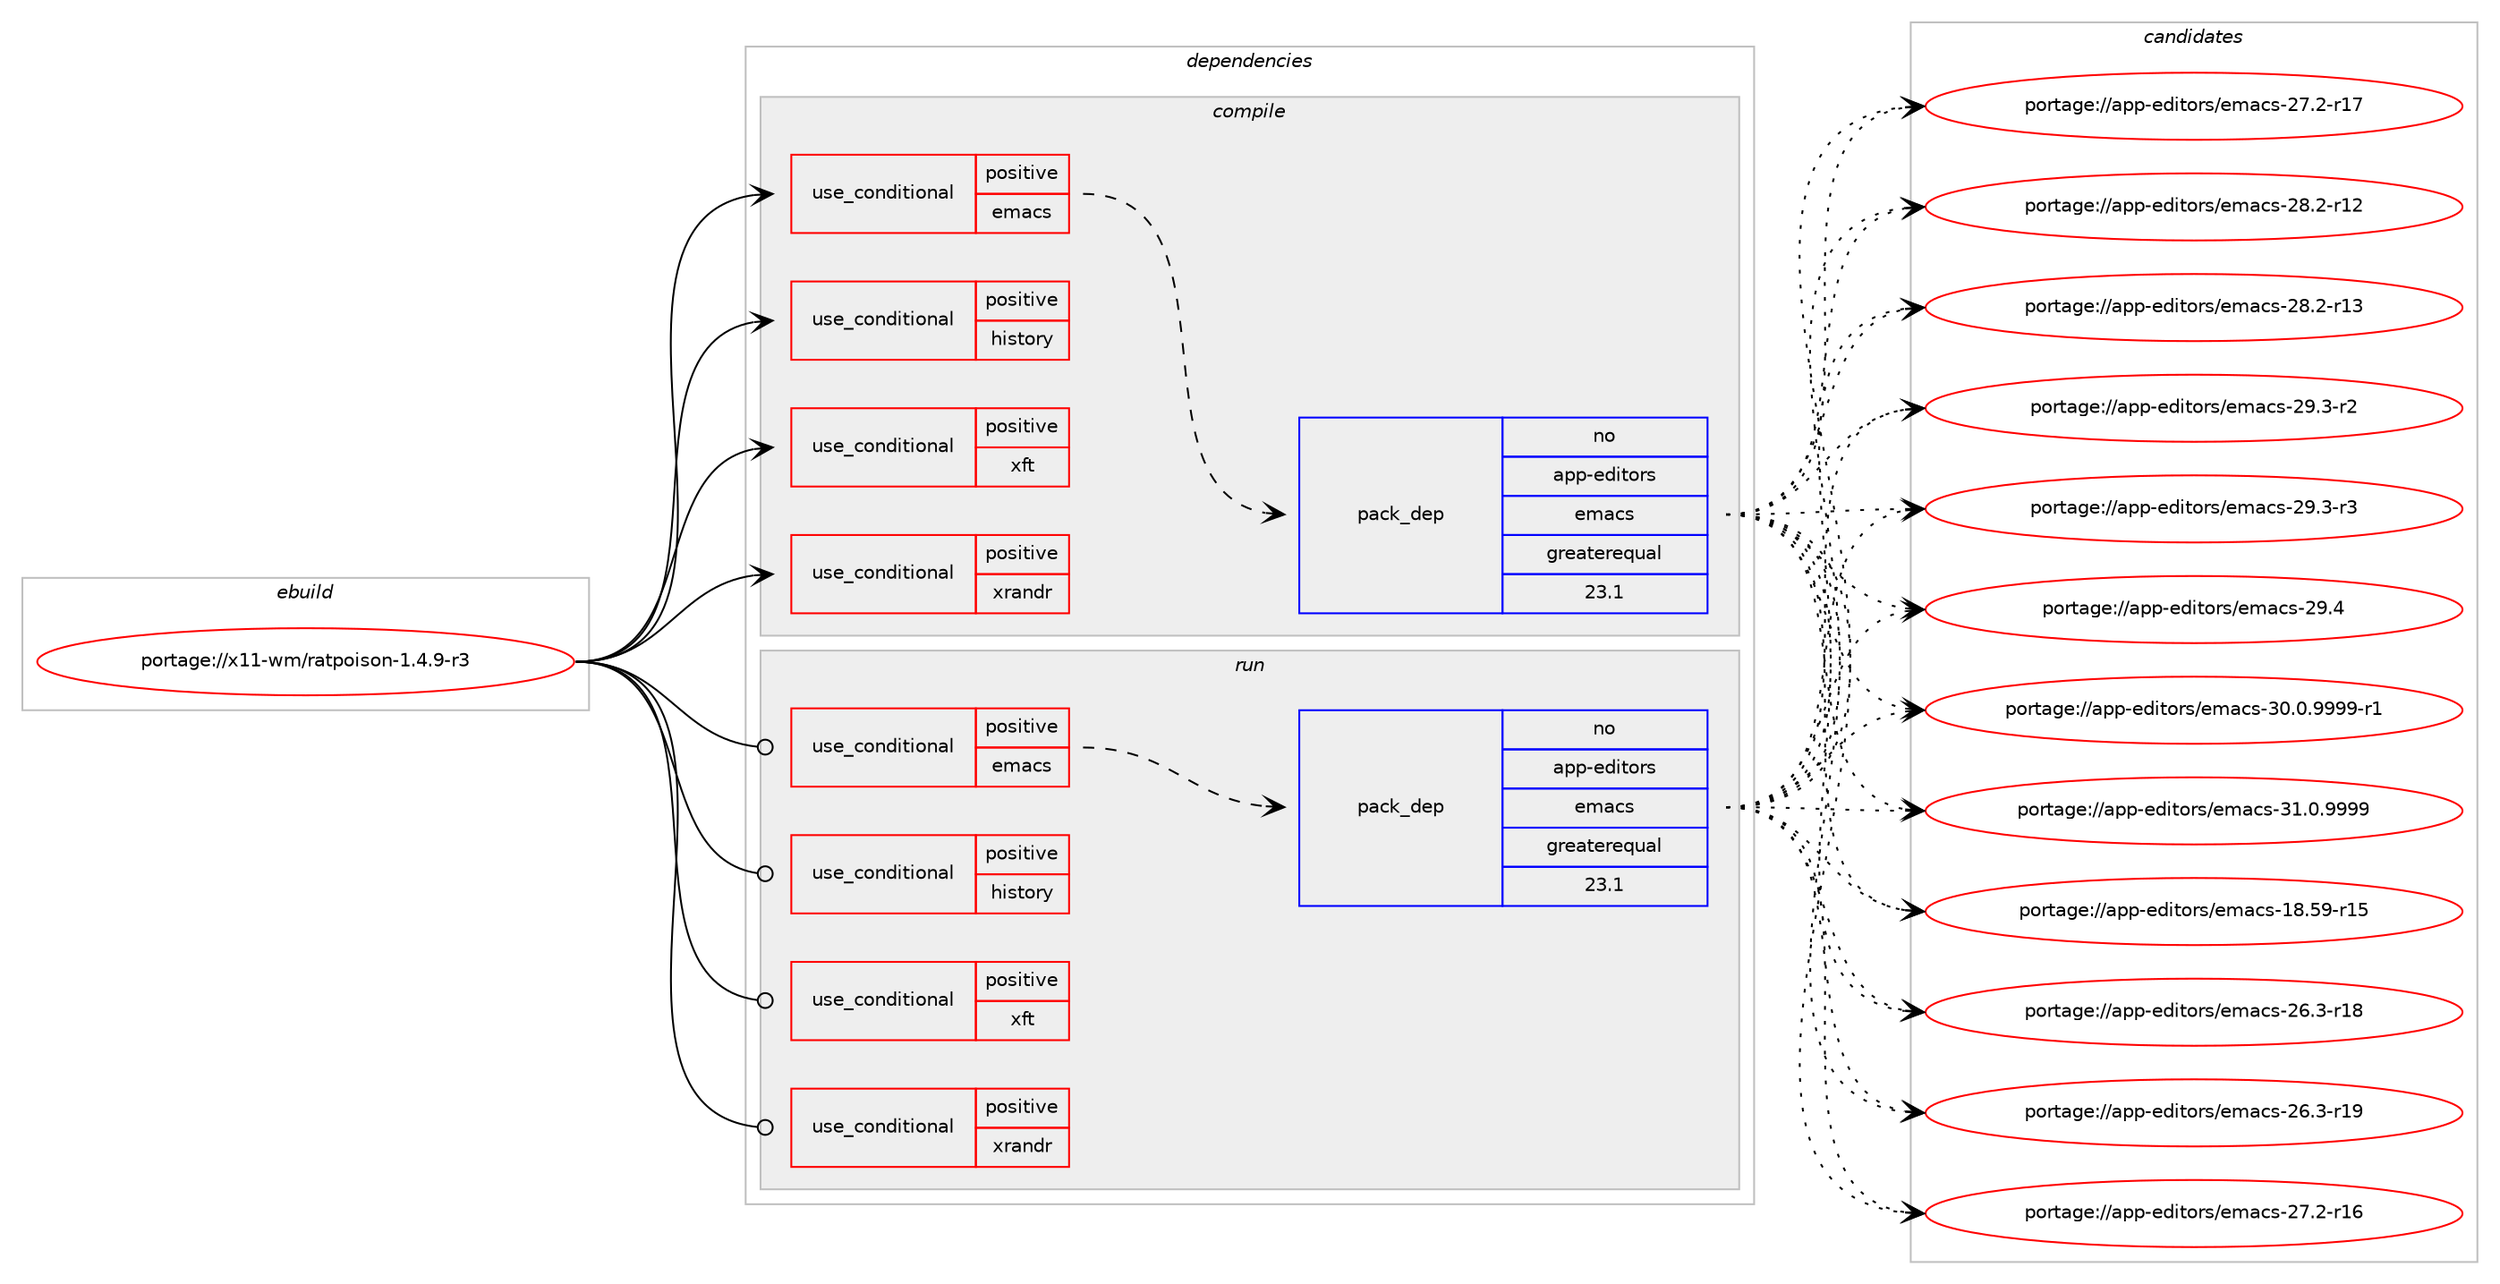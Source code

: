 digraph prolog {

# *************
# Graph options
# *************

newrank=true;
concentrate=true;
compound=true;
graph [rankdir=LR,fontname=Helvetica,fontsize=10,ranksep=1.5];#, ranksep=2.5, nodesep=0.2];
edge  [arrowhead=vee];
node  [fontname=Helvetica,fontsize=10];

# **********
# The ebuild
# **********

subgraph cluster_leftcol {
color=gray;
rank=same;
label=<<i>ebuild</i>>;
id [label="portage://x11-wm/ratpoison-1.4.9-r3", color=red, width=4, href="../x11-wm/ratpoison-1.4.9-r3.svg"];
}

# ****************
# The dependencies
# ****************

subgraph cluster_midcol {
color=gray;
label=<<i>dependencies</i>>;
subgraph cluster_compile {
fillcolor="#eeeeee";
style=filled;
label=<<i>compile</i>>;
subgraph cond120971 {
dependency232868 [label=<<TABLE BORDER="0" CELLBORDER="1" CELLSPACING="0" CELLPADDING="4"><TR><TD ROWSPAN="3" CELLPADDING="10">use_conditional</TD></TR><TR><TD>positive</TD></TR><TR><TD>emacs</TD></TR></TABLE>>, shape=none, color=red];
subgraph pack108531 {
dependency232869 [label=<<TABLE BORDER="0" CELLBORDER="1" CELLSPACING="0" CELLPADDING="4" WIDTH="220"><TR><TD ROWSPAN="6" CELLPADDING="30">pack_dep</TD></TR><TR><TD WIDTH="110">no</TD></TR><TR><TD>app-editors</TD></TR><TR><TD>emacs</TD></TR><TR><TD>greaterequal</TD></TR><TR><TD>23.1</TD></TR></TABLE>>, shape=none, color=blue];
}
dependency232868:e -> dependency232869:w [weight=20,style="dashed",arrowhead="vee"];
}
id:e -> dependency232868:w [weight=20,style="solid",arrowhead="vee"];
subgraph cond120972 {
dependency232870 [label=<<TABLE BORDER="0" CELLBORDER="1" CELLSPACING="0" CELLPADDING="4"><TR><TD ROWSPAN="3" CELLPADDING="10">use_conditional</TD></TR><TR><TD>positive</TD></TR><TR><TD>history</TD></TR></TABLE>>, shape=none, color=red];
# *** BEGIN UNKNOWN DEPENDENCY TYPE (TODO) ***
# dependency232870 -> package_dependency(portage://x11-wm/ratpoison-1.4.9-r3,install,no,sys-libs,readline,none,[,,],any_same_slot,[])
# *** END UNKNOWN DEPENDENCY TYPE (TODO) ***

}
id:e -> dependency232870:w [weight=20,style="solid",arrowhead="vee"];
subgraph cond120973 {
dependency232871 [label=<<TABLE BORDER="0" CELLBORDER="1" CELLSPACING="0" CELLPADDING="4"><TR><TD ROWSPAN="3" CELLPADDING="10">use_conditional</TD></TR><TR><TD>positive</TD></TR><TR><TD>xft</TD></TR></TABLE>>, shape=none, color=red];
# *** BEGIN UNKNOWN DEPENDENCY TYPE (TODO) ***
# dependency232871 -> package_dependency(portage://x11-wm/ratpoison-1.4.9-r3,install,no,x11-libs,libXft,none,[,,],[],[])
# *** END UNKNOWN DEPENDENCY TYPE (TODO) ***

}
id:e -> dependency232871:w [weight=20,style="solid",arrowhead="vee"];
subgraph cond120974 {
dependency232872 [label=<<TABLE BORDER="0" CELLBORDER="1" CELLSPACING="0" CELLPADDING="4"><TR><TD ROWSPAN="3" CELLPADDING="10">use_conditional</TD></TR><TR><TD>positive</TD></TR><TR><TD>xrandr</TD></TR></TABLE>>, shape=none, color=red];
# *** BEGIN UNKNOWN DEPENDENCY TYPE (TODO) ***
# dependency232872 -> package_dependency(portage://x11-wm/ratpoison-1.4.9-r3,install,no,x11-libs,libXrandr,none,[,,],[],[])
# *** END UNKNOWN DEPENDENCY TYPE (TODO) ***

}
id:e -> dependency232872:w [weight=20,style="solid",arrowhead="vee"];
# *** BEGIN UNKNOWN DEPENDENCY TYPE (TODO) ***
# id -> package_dependency(portage://x11-wm/ratpoison-1.4.9-r3,install,no,dev-perl,Pod-Parser,none,[,,],[],[])
# *** END UNKNOWN DEPENDENCY TYPE (TODO) ***

# *** BEGIN UNKNOWN DEPENDENCY TYPE (TODO) ***
# id -> package_dependency(portage://x11-wm/ratpoison-1.4.9-r3,install,no,x11-base,xorg-proto,none,[,,],[],[])
# *** END UNKNOWN DEPENDENCY TYPE (TODO) ***

# *** BEGIN UNKNOWN DEPENDENCY TYPE (TODO) ***
# id -> package_dependency(portage://x11-wm/ratpoison-1.4.9-r3,install,no,x11-libs,libX11,none,[,,],[],[])
# *** END UNKNOWN DEPENDENCY TYPE (TODO) ***

# *** BEGIN UNKNOWN DEPENDENCY TYPE (TODO) ***
# id -> package_dependency(portage://x11-wm/ratpoison-1.4.9-r3,install,no,x11-libs,libXtst,none,[,,],[],[])
# *** END UNKNOWN DEPENDENCY TYPE (TODO) ***

}
subgraph cluster_compileandrun {
fillcolor="#eeeeee";
style=filled;
label=<<i>compile and run</i>>;
}
subgraph cluster_run {
fillcolor="#eeeeee";
style=filled;
label=<<i>run</i>>;
subgraph cond120975 {
dependency232873 [label=<<TABLE BORDER="0" CELLBORDER="1" CELLSPACING="0" CELLPADDING="4"><TR><TD ROWSPAN="3" CELLPADDING="10">use_conditional</TD></TR><TR><TD>positive</TD></TR><TR><TD>emacs</TD></TR></TABLE>>, shape=none, color=red];
subgraph pack108532 {
dependency232874 [label=<<TABLE BORDER="0" CELLBORDER="1" CELLSPACING="0" CELLPADDING="4" WIDTH="220"><TR><TD ROWSPAN="6" CELLPADDING="30">pack_dep</TD></TR><TR><TD WIDTH="110">no</TD></TR><TR><TD>app-editors</TD></TR><TR><TD>emacs</TD></TR><TR><TD>greaterequal</TD></TR><TR><TD>23.1</TD></TR></TABLE>>, shape=none, color=blue];
}
dependency232873:e -> dependency232874:w [weight=20,style="dashed",arrowhead="vee"];
}
id:e -> dependency232873:w [weight=20,style="solid",arrowhead="odot"];
subgraph cond120976 {
dependency232875 [label=<<TABLE BORDER="0" CELLBORDER="1" CELLSPACING="0" CELLPADDING="4"><TR><TD ROWSPAN="3" CELLPADDING="10">use_conditional</TD></TR><TR><TD>positive</TD></TR><TR><TD>history</TD></TR></TABLE>>, shape=none, color=red];
# *** BEGIN UNKNOWN DEPENDENCY TYPE (TODO) ***
# dependency232875 -> package_dependency(portage://x11-wm/ratpoison-1.4.9-r3,run,no,sys-libs,readline,none,[,,],any_same_slot,[])
# *** END UNKNOWN DEPENDENCY TYPE (TODO) ***

}
id:e -> dependency232875:w [weight=20,style="solid",arrowhead="odot"];
subgraph cond120977 {
dependency232876 [label=<<TABLE BORDER="0" CELLBORDER="1" CELLSPACING="0" CELLPADDING="4"><TR><TD ROWSPAN="3" CELLPADDING="10">use_conditional</TD></TR><TR><TD>positive</TD></TR><TR><TD>xft</TD></TR></TABLE>>, shape=none, color=red];
# *** BEGIN UNKNOWN DEPENDENCY TYPE (TODO) ***
# dependency232876 -> package_dependency(portage://x11-wm/ratpoison-1.4.9-r3,run,no,x11-libs,libXft,none,[,,],[],[])
# *** END UNKNOWN DEPENDENCY TYPE (TODO) ***

}
id:e -> dependency232876:w [weight=20,style="solid",arrowhead="odot"];
subgraph cond120978 {
dependency232877 [label=<<TABLE BORDER="0" CELLBORDER="1" CELLSPACING="0" CELLPADDING="4"><TR><TD ROWSPAN="3" CELLPADDING="10">use_conditional</TD></TR><TR><TD>positive</TD></TR><TR><TD>xrandr</TD></TR></TABLE>>, shape=none, color=red];
# *** BEGIN UNKNOWN DEPENDENCY TYPE (TODO) ***
# dependency232877 -> package_dependency(portage://x11-wm/ratpoison-1.4.9-r3,run,no,x11-libs,libXrandr,none,[,,],[],[])
# *** END UNKNOWN DEPENDENCY TYPE (TODO) ***

}
id:e -> dependency232877:w [weight=20,style="solid",arrowhead="odot"];
# *** BEGIN UNKNOWN DEPENDENCY TYPE (TODO) ***
# id -> package_dependency(portage://x11-wm/ratpoison-1.4.9-r3,run,no,dev-perl,Pod-Parser,none,[,,],[],[])
# *** END UNKNOWN DEPENDENCY TYPE (TODO) ***

# *** BEGIN UNKNOWN DEPENDENCY TYPE (TODO) ***
# id -> package_dependency(portage://x11-wm/ratpoison-1.4.9-r3,run,no,x11-libs,libX11,none,[,,],[],[])
# *** END UNKNOWN DEPENDENCY TYPE (TODO) ***

# *** BEGIN UNKNOWN DEPENDENCY TYPE (TODO) ***
# id -> package_dependency(portage://x11-wm/ratpoison-1.4.9-r3,run,no,x11-libs,libXtst,none,[,,],[],[])
# *** END UNKNOWN DEPENDENCY TYPE (TODO) ***

}
}

# **************
# The candidates
# **************

subgraph cluster_choices {
rank=same;
color=gray;
label=<<i>candidates</i>>;

subgraph choice108531 {
color=black;
nodesep=1;
choice9711211245101100105116111114115471011099799115454956465357451144953 [label="portage://app-editors/emacs-18.59-r15", color=red, width=4,href="../app-editors/emacs-18.59-r15.svg"];
choice97112112451011001051161111141154710110997991154550544651451144956 [label="portage://app-editors/emacs-26.3-r18", color=red, width=4,href="../app-editors/emacs-26.3-r18.svg"];
choice97112112451011001051161111141154710110997991154550544651451144957 [label="portage://app-editors/emacs-26.3-r19", color=red, width=4,href="../app-editors/emacs-26.3-r19.svg"];
choice97112112451011001051161111141154710110997991154550554650451144954 [label="portage://app-editors/emacs-27.2-r16", color=red, width=4,href="../app-editors/emacs-27.2-r16.svg"];
choice97112112451011001051161111141154710110997991154550554650451144955 [label="portage://app-editors/emacs-27.2-r17", color=red, width=4,href="../app-editors/emacs-27.2-r17.svg"];
choice97112112451011001051161111141154710110997991154550564650451144950 [label="portage://app-editors/emacs-28.2-r12", color=red, width=4,href="../app-editors/emacs-28.2-r12.svg"];
choice97112112451011001051161111141154710110997991154550564650451144951 [label="portage://app-editors/emacs-28.2-r13", color=red, width=4,href="../app-editors/emacs-28.2-r13.svg"];
choice971121124510110010511611111411547101109979911545505746514511450 [label="portage://app-editors/emacs-29.3-r2", color=red, width=4,href="../app-editors/emacs-29.3-r2.svg"];
choice971121124510110010511611111411547101109979911545505746514511451 [label="portage://app-editors/emacs-29.3-r3", color=red, width=4,href="../app-editors/emacs-29.3-r3.svg"];
choice97112112451011001051161111141154710110997991154550574652 [label="portage://app-editors/emacs-29.4", color=red, width=4,href="../app-editors/emacs-29.4.svg"];
choice9711211245101100105116111114115471011099799115455148464846575757574511449 [label="portage://app-editors/emacs-30.0.9999-r1", color=red, width=4,href="../app-editors/emacs-30.0.9999-r1.svg"];
choice971121124510110010511611111411547101109979911545514946484657575757 [label="portage://app-editors/emacs-31.0.9999", color=red, width=4,href="../app-editors/emacs-31.0.9999.svg"];
dependency232869:e -> choice9711211245101100105116111114115471011099799115454956465357451144953:w [style=dotted,weight="100"];
dependency232869:e -> choice97112112451011001051161111141154710110997991154550544651451144956:w [style=dotted,weight="100"];
dependency232869:e -> choice97112112451011001051161111141154710110997991154550544651451144957:w [style=dotted,weight="100"];
dependency232869:e -> choice97112112451011001051161111141154710110997991154550554650451144954:w [style=dotted,weight="100"];
dependency232869:e -> choice97112112451011001051161111141154710110997991154550554650451144955:w [style=dotted,weight="100"];
dependency232869:e -> choice97112112451011001051161111141154710110997991154550564650451144950:w [style=dotted,weight="100"];
dependency232869:e -> choice97112112451011001051161111141154710110997991154550564650451144951:w [style=dotted,weight="100"];
dependency232869:e -> choice971121124510110010511611111411547101109979911545505746514511450:w [style=dotted,weight="100"];
dependency232869:e -> choice971121124510110010511611111411547101109979911545505746514511451:w [style=dotted,weight="100"];
dependency232869:e -> choice97112112451011001051161111141154710110997991154550574652:w [style=dotted,weight="100"];
dependency232869:e -> choice9711211245101100105116111114115471011099799115455148464846575757574511449:w [style=dotted,weight="100"];
dependency232869:e -> choice971121124510110010511611111411547101109979911545514946484657575757:w [style=dotted,weight="100"];
}
subgraph choice108532 {
color=black;
nodesep=1;
choice9711211245101100105116111114115471011099799115454956465357451144953 [label="portage://app-editors/emacs-18.59-r15", color=red, width=4,href="../app-editors/emacs-18.59-r15.svg"];
choice97112112451011001051161111141154710110997991154550544651451144956 [label="portage://app-editors/emacs-26.3-r18", color=red, width=4,href="../app-editors/emacs-26.3-r18.svg"];
choice97112112451011001051161111141154710110997991154550544651451144957 [label="portage://app-editors/emacs-26.3-r19", color=red, width=4,href="../app-editors/emacs-26.3-r19.svg"];
choice97112112451011001051161111141154710110997991154550554650451144954 [label="portage://app-editors/emacs-27.2-r16", color=red, width=4,href="../app-editors/emacs-27.2-r16.svg"];
choice97112112451011001051161111141154710110997991154550554650451144955 [label="portage://app-editors/emacs-27.2-r17", color=red, width=4,href="../app-editors/emacs-27.2-r17.svg"];
choice97112112451011001051161111141154710110997991154550564650451144950 [label="portage://app-editors/emacs-28.2-r12", color=red, width=4,href="../app-editors/emacs-28.2-r12.svg"];
choice97112112451011001051161111141154710110997991154550564650451144951 [label="portage://app-editors/emacs-28.2-r13", color=red, width=4,href="../app-editors/emacs-28.2-r13.svg"];
choice971121124510110010511611111411547101109979911545505746514511450 [label="portage://app-editors/emacs-29.3-r2", color=red, width=4,href="../app-editors/emacs-29.3-r2.svg"];
choice971121124510110010511611111411547101109979911545505746514511451 [label="portage://app-editors/emacs-29.3-r3", color=red, width=4,href="../app-editors/emacs-29.3-r3.svg"];
choice97112112451011001051161111141154710110997991154550574652 [label="portage://app-editors/emacs-29.4", color=red, width=4,href="../app-editors/emacs-29.4.svg"];
choice9711211245101100105116111114115471011099799115455148464846575757574511449 [label="portage://app-editors/emacs-30.0.9999-r1", color=red, width=4,href="../app-editors/emacs-30.0.9999-r1.svg"];
choice971121124510110010511611111411547101109979911545514946484657575757 [label="portage://app-editors/emacs-31.0.9999", color=red, width=4,href="../app-editors/emacs-31.0.9999.svg"];
dependency232874:e -> choice9711211245101100105116111114115471011099799115454956465357451144953:w [style=dotted,weight="100"];
dependency232874:e -> choice97112112451011001051161111141154710110997991154550544651451144956:w [style=dotted,weight="100"];
dependency232874:e -> choice97112112451011001051161111141154710110997991154550544651451144957:w [style=dotted,weight="100"];
dependency232874:e -> choice97112112451011001051161111141154710110997991154550554650451144954:w [style=dotted,weight="100"];
dependency232874:e -> choice97112112451011001051161111141154710110997991154550554650451144955:w [style=dotted,weight="100"];
dependency232874:e -> choice97112112451011001051161111141154710110997991154550564650451144950:w [style=dotted,weight="100"];
dependency232874:e -> choice97112112451011001051161111141154710110997991154550564650451144951:w [style=dotted,weight="100"];
dependency232874:e -> choice971121124510110010511611111411547101109979911545505746514511450:w [style=dotted,weight="100"];
dependency232874:e -> choice971121124510110010511611111411547101109979911545505746514511451:w [style=dotted,weight="100"];
dependency232874:e -> choice97112112451011001051161111141154710110997991154550574652:w [style=dotted,weight="100"];
dependency232874:e -> choice9711211245101100105116111114115471011099799115455148464846575757574511449:w [style=dotted,weight="100"];
dependency232874:e -> choice971121124510110010511611111411547101109979911545514946484657575757:w [style=dotted,weight="100"];
}
}

}
